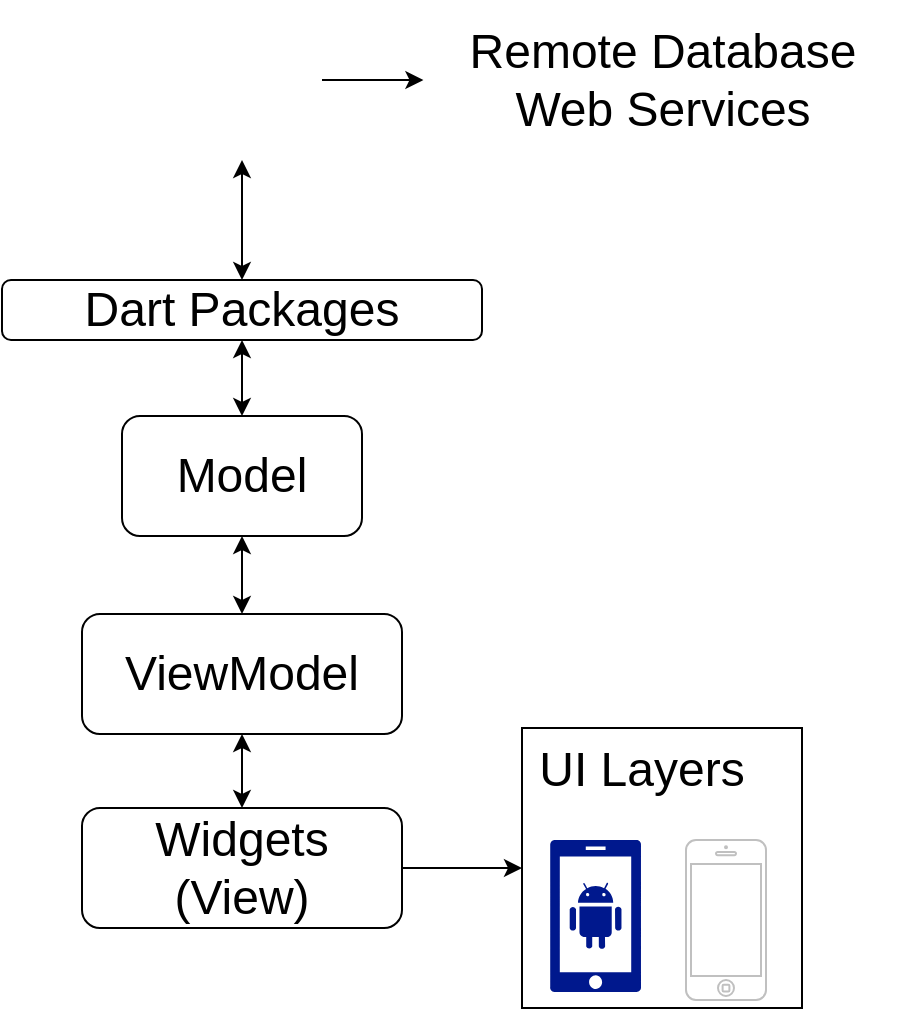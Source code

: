 <mxfile version="12.7.0" type="github"><diagram id="KqFk6PRidBg7xs0i9au7" name="Page-1"><mxGraphModel dx="1408" dy="777" grid="1" gridSize="10" guides="1" tooltips="1" connect="1" arrows="1" fold="1" page="1" pageScale="1" pageWidth="827" pageHeight="1169" math="0" shadow="0"><root><mxCell id="0"/><mxCell id="1" parent="0"/><mxCell id="g7e0ll5TEERatDWkMidy-2" value="&lt;div&gt;&lt;font style=&quot;font-size: 24px&quot;&gt;Widgets&lt;/font&gt;&lt;/div&gt;&lt;div&gt;&lt;font style=&quot;font-size: 24px&quot;&gt;(View)&lt;br&gt;&lt;/font&gt;&lt;/div&gt;" style="rounded=1;whiteSpace=wrap;html=1;" vertex="1" parent="1"><mxGeometry x="267" y="640" width="160" height="60" as="geometry"/></mxCell><mxCell id="g7e0ll5TEERatDWkMidy-3" value="" style="endArrow=classic;html=1;entryX=0;entryY=0.5;entryDx=0;entryDy=0;" edge="1" parent="1" source="g7e0ll5TEERatDWkMidy-2" target="g7e0ll5TEERatDWkMidy-8"><mxGeometry width="50" height="50" relative="1" as="geometry"><mxPoint x="407" y="720" as="sourcePoint"/><mxPoint x="487" y="670" as="targetPoint"/></mxGeometry></mxCell><mxCell id="g7e0ll5TEERatDWkMidy-8" value="" style="whiteSpace=wrap;html=1;aspect=fixed;" vertex="1" parent="1"><mxGeometry x="487" y="600" width="140" height="140" as="geometry"/></mxCell><mxCell id="g7e0ll5TEERatDWkMidy-10" value="&lt;font style=&quot;font-size: 24px&quot;&gt;UI Layers&lt;br&gt;&lt;/font&gt;" style="text;html=1;strokeColor=none;fillColor=none;align=center;verticalAlign=middle;whiteSpace=wrap;rounded=0;" vertex="1" parent="1"><mxGeometry x="487" y="611" width="120" height="20" as="geometry"/></mxCell><mxCell id="g7e0ll5TEERatDWkMidy-7" value="" style="aspect=fixed;pointerEvents=1;shadow=0;dashed=0;html=1;strokeColor=none;labelPosition=center;verticalLabelPosition=bottom;verticalAlign=top;align=center;fillColor=#00188D;shape=mxgraph.mscae.enterprise.android_phone" vertex="1" parent="1"><mxGeometry x="501" y="656" width="45.6" height="76" as="geometry"/></mxCell><mxCell id="g7e0ll5TEERatDWkMidy-6" value="" style="html=1;verticalLabelPosition=bottom;labelBackgroundColor=#ffffff;verticalAlign=top;shadow=0;dashed=0;strokeWidth=1;shape=mxgraph.ios7.misc.iphone;strokeColor=#c0c0c0;" vertex="1" parent="1"><mxGeometry x="569" y="656" width="40" height="80" as="geometry"/></mxCell><mxCell id="g7e0ll5TEERatDWkMidy-12" value="" style="endArrow=classic;startArrow=classic;html=1;entryX=0.5;entryY=1;entryDx=0;entryDy=0;" edge="1" parent="1" source="g7e0ll5TEERatDWkMidy-2" target="g7e0ll5TEERatDWkMidy-13"><mxGeometry width="50" height="50" relative="1" as="geometry"><mxPoint x="347" y="619.289" as="sourcePoint"/><mxPoint x="347" y="569.289" as="targetPoint"/></mxGeometry></mxCell><mxCell id="g7e0ll5TEERatDWkMidy-13" value="&lt;font style=&quot;font-size: 24px&quot;&gt;ViewModel&lt;/font&gt;" style="rounded=1;whiteSpace=wrap;html=1;" vertex="1" parent="1"><mxGeometry x="267" y="543" width="160" height="60" as="geometry"/></mxCell><mxCell id="g7e0ll5TEERatDWkMidy-15" value="" style="endArrow=classic;startArrow=classic;html=1;" edge="1" parent="1" source="g7e0ll5TEERatDWkMidy-13" target="g7e0ll5TEERatDWkMidy-16"><mxGeometry width="50" height="50" relative="1" as="geometry"><mxPoint x="347" y="489.289" as="sourcePoint"/><mxPoint x="347" y="439.289" as="targetPoint"/></mxGeometry></mxCell><mxCell id="g7e0ll5TEERatDWkMidy-16" value="&lt;font style=&quot;font-size: 24px&quot;&gt;Model&lt;/font&gt;" style="rounded=1;whiteSpace=wrap;html=1;" vertex="1" parent="1"><mxGeometry x="287" y="444" width="120" height="60" as="geometry"/></mxCell><mxCell id="g7e0ll5TEERatDWkMidy-20" value="&lt;font style=&quot;font-size: 24px&quot;&gt;Dart Packages&lt;br&gt;&lt;/font&gt;" style="rounded=1;whiteSpace=wrap;html=1;" vertex="1" parent="1"><mxGeometry x="227" y="376" width="240" height="30" as="geometry"/></mxCell><mxCell id="g7e0ll5TEERatDWkMidy-21" value="" style="endArrow=classic;startArrow=classic;html=1;entryX=0.5;entryY=1;entryDx=0;entryDy=0;" edge="1" parent="1" source="g7e0ll5TEERatDWkMidy-16" target="g7e0ll5TEERatDWkMidy-20"><mxGeometry width="50" height="50" relative="1" as="geometry"><mxPoint x="347" y="423.289" as="sourcePoint"/><mxPoint x="347" y="373.289" as="targetPoint"/></mxGeometry></mxCell><mxCell id="g7e0ll5TEERatDWkMidy-22" value="" style="shape=image;html=1;verticalAlign=top;verticalLabelPosition=bottom;labelBackgroundColor=#ffffff;imageAspect=0;aspect=fixed;image=https://cdn4.iconfinder.com/data/icons/google-i-o-2016/512/google_firebase-128.png" vertex="1" parent="1"><mxGeometry x="307" y="236" width="80" height="80" as="geometry"/></mxCell><mxCell id="g7e0ll5TEERatDWkMidy-23" value="" style="endArrow=classic;startArrow=classic;html=1;entryX=0.5;entryY=1;entryDx=0;entryDy=0;" edge="1" parent="1" source="g7e0ll5TEERatDWkMidy-20" target="g7e0ll5TEERatDWkMidy-22"><mxGeometry width="50" height="50" relative="1" as="geometry"><mxPoint x="347" y="355.289" as="sourcePoint"/><mxPoint x="357" y="346" as="targetPoint"/></mxGeometry></mxCell><mxCell id="g7e0ll5TEERatDWkMidy-24" value="" style="endArrow=classic;html=1;" edge="1" parent="1" source="g7e0ll5TEERatDWkMidy-22" target="g7e0ll5TEERatDWkMidy-25"><mxGeometry width="50" height="50" relative="1" as="geometry"><mxPoint x="387" y="326" as="sourcePoint"/><mxPoint x="457.711" y="276" as="targetPoint"/></mxGeometry></mxCell><mxCell id="g7e0ll5TEERatDWkMidy-25" value="&lt;div&gt;&lt;font style=&quot;font-size: 24px&quot;&gt;Remote Database&lt;/font&gt;&lt;/div&gt;&lt;div&gt;&lt;font style=&quot;font-size: 24px&quot;&gt;Web Services&lt;br&gt;&lt;/font&gt;&lt;/div&gt;" style="text;html=1;strokeColor=none;fillColor=none;align=center;verticalAlign=middle;whiteSpace=wrap;rounded=0;" vertex="1" parent="1"><mxGeometry x="437.71" y="266" width="239.29" height="20" as="geometry"/></mxCell></root></mxGraphModel></diagram></mxfile>